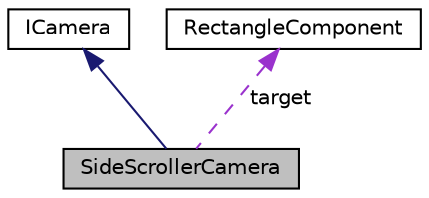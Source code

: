 digraph "SideScrollerCamera"
{
 // LATEX_PDF_SIZE
  edge [fontname="Helvetica",fontsize="10",labelfontname="Helvetica",labelfontsize="10"];
  node [fontname="Helvetica",fontsize="10",shape=record];
  Node1 [label="SideScrollerCamera",height=0.2,width=0.4,color="black", fillcolor="grey75", style="filled", fontcolor="black",tooltip=" "];
  Node2 -> Node1 [dir="back",color="midnightblue",fontsize="10",style="solid",fontname="Helvetica"];
  Node2 [label="ICamera",height=0.2,width=0.4,color="black", fillcolor="white", style="filled",URL="$classICamera.html",tooltip=" "];
  Node3 -> Node1 [dir="back",color="darkorchid3",fontsize="10",style="dashed",label=" target" ,fontname="Helvetica"];
  Node3 [label="RectangleComponent",height=0.2,width=0.4,color="black", fillcolor="white", style="filled",URL="$classRectangleComponent.html",tooltip=" "];
}
